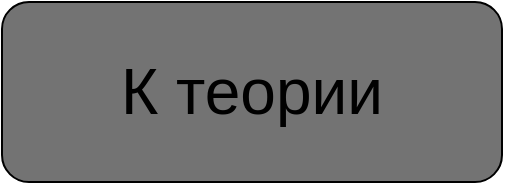 <mxfile version="14.7.7" type="device"><diagram id="Hi7QOUKVuRJse314SI6S" name="Page-1"><mxGraphModel dx="1038" dy="579" grid="1" gridSize="10" guides="1" tooltips="1" connect="1" arrows="1" fold="1" page="1" pageScale="1" pageWidth="827" pageHeight="1169" math="0" shadow="0"><root><mxCell id="0"/><mxCell id="1" parent="0"/><mxCell id="9mnH9CFw3heKPhweT67S-1" value="&lt;span style=&quot;font-size: 32px&quot;&gt;К теории&lt;/span&gt;" style="rounded=1;whiteSpace=wrap;html=1;fillColor=#737373;" vertex="1" parent="1"><mxGeometry x="340" y="210" width="250" height="90" as="geometry"/></mxCell></root></mxGraphModel></diagram></mxfile>